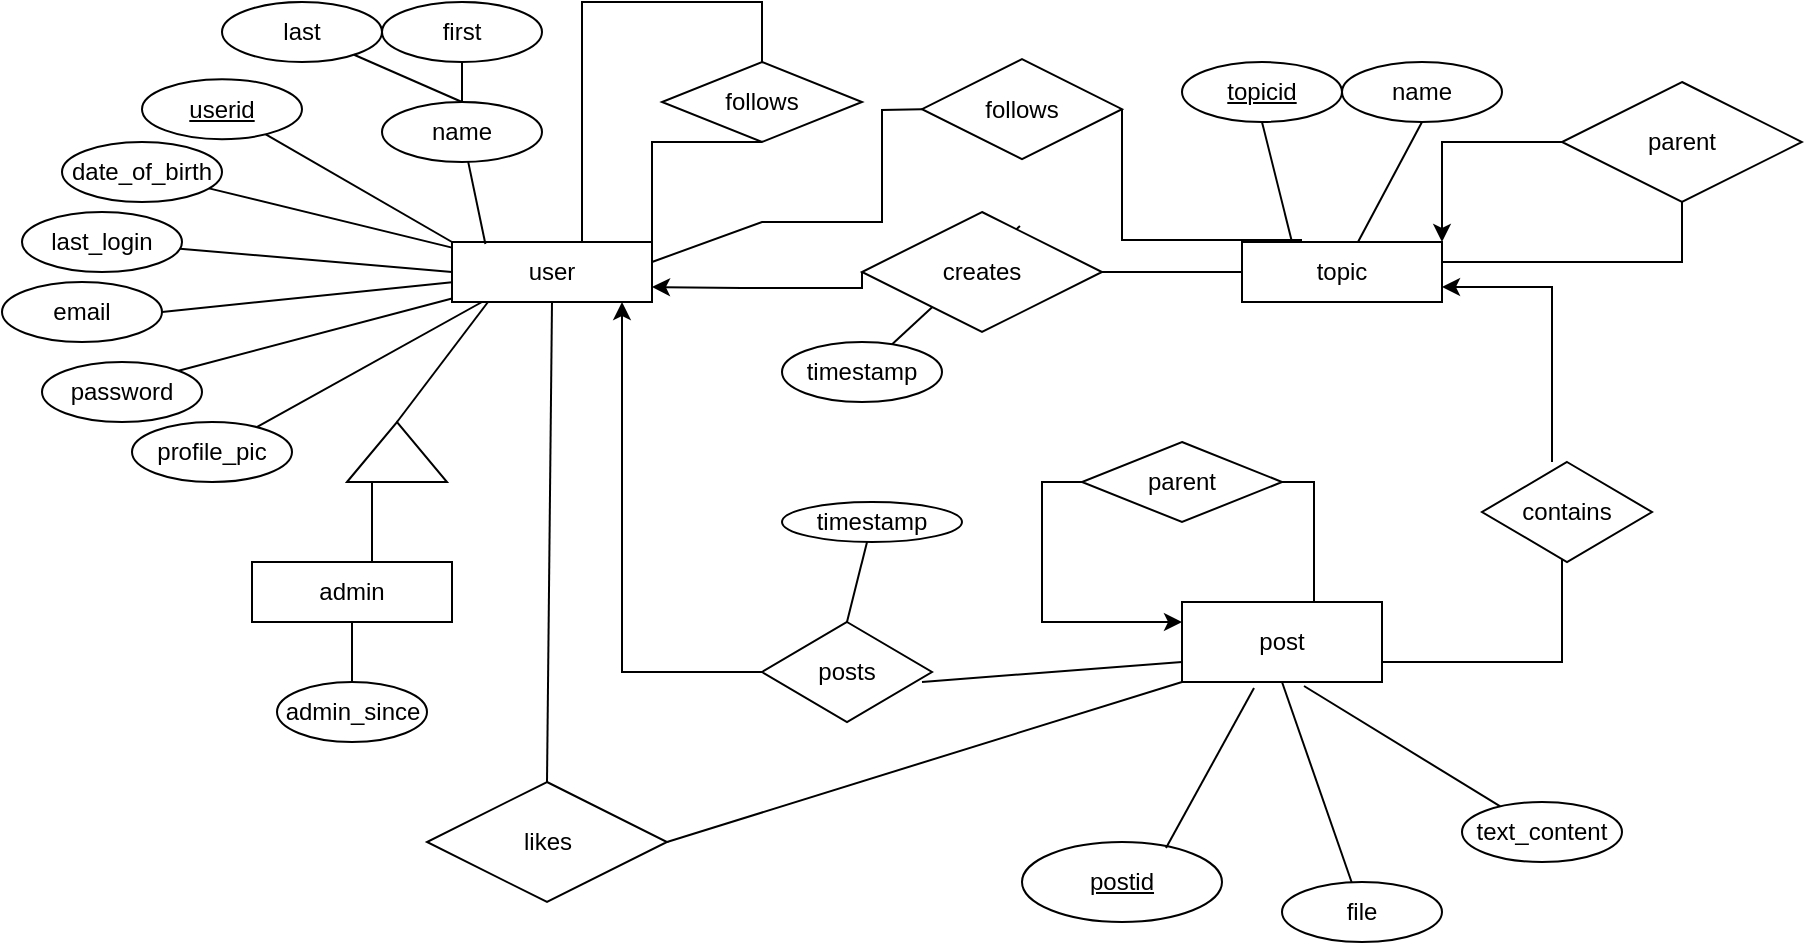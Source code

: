 <mxfile version="13.7.9" type="device"><diagram id="fkYGxuH0-uEfCW3d7hP0" name="Page-1"><mxGraphModel dx="1714" dy="449" grid="1" gridSize="10" guides="1" tooltips="1" connect="1" arrows="1" fold="1" page="1" pageScale="1" pageWidth="850" pageHeight="1100" math="0" shadow="0"><root><mxCell id="0"/><mxCell id="1" parent="0"/><mxCell id="EebFlofOGlLtWGX-k35Y-1" value="&lt;div&gt;user&lt;/div&gt;" style="rounded=0;whiteSpace=wrap;html=1;" parent="1" vertex="1"><mxGeometry x="115" y="140" width="100" height="30" as="geometry"/></mxCell><mxCell id="EebFlofOGlLtWGX-k35Y-2" value="topic" style="rounded=0;whiteSpace=wrap;html=1;" parent="1" vertex="1"><mxGeometry x="510" y="140" width="100" height="30" as="geometry"/></mxCell><mxCell id="EebFlofOGlLtWGX-k35Y-5" value="name" style="ellipse;whiteSpace=wrap;html=1;" parent="1" vertex="1"><mxGeometry x="80" y="70" width="80" height="30" as="geometry"/></mxCell><mxCell id="EebFlofOGlLtWGX-k35Y-7" value="email" style="ellipse;whiteSpace=wrap;html=1;" parent="1" vertex="1"><mxGeometry x="-110" y="160" width="80" height="30" as="geometry"/></mxCell><mxCell id="EebFlofOGlLtWGX-k35Y-8" value="date_of_birth" style="ellipse;whiteSpace=wrap;html=1;" parent="1" vertex="1"><mxGeometry x="-80" y="90" width="80" height="30" as="geometry"/></mxCell><mxCell id="EebFlofOGlLtWGX-k35Y-9" value="last_login" style="ellipse;whiteSpace=wrap;html=1;" parent="1" vertex="1"><mxGeometry x="-100" y="125" width="80" height="30" as="geometry"/></mxCell><mxCell id="EebFlofOGlLtWGX-k35Y-10" value="" style="endArrow=none;html=1;" parent="1" source="EebFlofOGlLtWGX-k35Y-1" target="EebFlofOGlLtWGX-k35Y-8" edge="1"><mxGeometry width="50" height="50" relative="1" as="geometry"><mxPoint x="40" y="195" as="sourcePoint"/><mxPoint x="90" y="145" as="targetPoint"/><Array as="points"/></mxGeometry></mxCell><mxCell id="EebFlofOGlLtWGX-k35Y-11" value="" style="endArrow=none;html=1;exitX=0.167;exitY=0.033;exitDx=0;exitDy=0;exitPerimeter=0;" parent="1" source="EebFlofOGlLtWGX-k35Y-1" target="EebFlofOGlLtWGX-k35Y-5" edge="1"><mxGeometry width="50" height="50" relative="1" as="geometry"><mxPoint x="150" y="114.061" as="sourcePoint"/><mxPoint x="109.392" y="100.004" as="targetPoint"/><Array as="points"/></mxGeometry></mxCell><mxCell id="EebFlofOGlLtWGX-k35Y-13" value="" style="endArrow=none;html=1;entryX=1;entryY=0.5;entryDx=0;entryDy=0;" parent="1" source="EebFlofOGlLtWGX-k35Y-1" target="EebFlofOGlLtWGX-k35Y-7" edge="1"><mxGeometry width="50" height="50" relative="1" as="geometry"><mxPoint x="270.0" y="140" as="sourcePoint"/><mxPoint x="229.541" y="77.583" as="targetPoint"/><Array as="points"/></mxGeometry></mxCell><mxCell id="EebFlofOGlLtWGX-k35Y-14" value="" style="endArrow=none;html=1;entryX=0;entryY=0.5;entryDx=0;entryDy=0;" parent="1" source="EebFlofOGlLtWGX-k35Y-9" target="EebFlofOGlLtWGX-k35Y-1" edge="1"><mxGeometry width="50" height="50" relative="1" as="geometry"><mxPoint x="70" y="180" as="sourcePoint"/><mxPoint x="120" y="170" as="targetPoint"/><Array as="points"/></mxGeometry></mxCell><mxCell id="EebFlofOGlLtWGX-k35Y-48" value="text_content" style="ellipse;whiteSpace=wrap;html=1;" parent="1" vertex="1"><mxGeometry x="620" y="420" width="80" height="30" as="geometry"/></mxCell><mxCell id="EebFlofOGlLtWGX-k35Y-49" value="timestamp" style="ellipse;whiteSpace=wrap;html=1;" parent="1" vertex="1"><mxGeometry x="280" y="270" width="90" height="20" as="geometry"/></mxCell><mxCell id="EebFlofOGlLtWGX-k35Y-54" value="" style="endArrow=none;html=1;exitX=0.61;exitY=1.05;exitDx=0;exitDy=0;exitPerimeter=0;" parent="1" target="EebFlofOGlLtWGX-k35Y-48" edge="1"><mxGeometry width="50" height="50" relative="1" as="geometry"><mxPoint x="541" y="362" as="sourcePoint"/><mxPoint x="479.392" y="260.004" as="targetPoint"/><Array as="points"/></mxGeometry></mxCell><mxCell id="EebFlofOGlLtWGX-k35Y-55" value="" style="endArrow=none;html=1;" parent="1" target="EebFlofOGlLtWGX-k35Y-49" edge="1"><mxGeometry width="50" height="50" relative="1" as="geometry"><mxPoint x="311.429" y="334.286" as="sourcePoint"/><mxPoint x="550.001" y="237.583" as="targetPoint"/><Array as="points"/></mxGeometry></mxCell><mxCell id="EebFlofOGlLtWGX-k35Y-65" value="name" style="ellipse;whiteSpace=wrap;html=1;" parent="1" vertex="1"><mxGeometry x="560" y="50" width="80" height="30" as="geometry"/></mxCell><mxCell id="EebFlofOGlLtWGX-k35Y-66" value="" style="endArrow=none;html=1;exitX=0.5;exitY=1;exitDx=0;exitDy=0;" parent="1" source="EebFlofOGlLtWGX-k35Y-65" target="EebFlofOGlLtWGX-k35Y-2" edge="1"><mxGeometry width="50" height="50" relative="1" as="geometry"><mxPoint x="490.46" y="122.42" as="sourcePoint"/><mxPoint x="430" y="140" as="targetPoint"/><Array as="points"/></mxGeometry></mxCell><mxCell id="EebFlofOGlLtWGX-k35Y-67" value="&lt;div&gt;timestamp&lt;/div&gt;" style="ellipse;whiteSpace=wrap;html=1;" parent="1" vertex="1"><mxGeometry x="280" y="190" width="80" height="30" as="geometry"/></mxCell><mxCell id="EebFlofOGlLtWGX-k35Y-68" value="" style="endArrow=none;html=1;entryX=0.658;entryY=0.117;entryDx=0;entryDy=0;entryPerimeter=0;" parent="1" source="EebFlofOGlLtWGX-k35Y-67" target="EebFlofOGlLtWGX-k35Y-69" edge="1"><mxGeometry width="50" height="50" relative="1" as="geometry"><mxPoint x="415.46" y="142.42" as="sourcePoint"/><mxPoint x="475.878" y="160" as="targetPoint"/><Array as="points"/></mxGeometry></mxCell><mxCell id="EebFlofOGlLtWGX-k35Y-71" style="edgeStyle=orthogonalEdgeStyle;rounded=0;orthogonalLoop=1;jettySize=auto;html=1;entryX=1;entryY=0.75;entryDx=0;entryDy=0;startFill=1;endFill=1;exitX=0;exitY=0.5;exitDx=0;exitDy=0;" parent="1" source="EebFlofOGlLtWGX-k35Y-69" target="EebFlofOGlLtWGX-k35Y-1" edge="1"><mxGeometry relative="1" as="geometry"><Array as="points"><mxPoint x="320" y="163"/><mxPoint x="260" y="163"/></Array></mxGeometry></mxCell><mxCell id="EebFlofOGlLtWGX-k35Y-69" value="creates" style="shape=rhombus;perimeter=rhombusPerimeter;whiteSpace=wrap;html=1;align=center;" parent="1" vertex="1"><mxGeometry x="320" y="125" width="120" height="60" as="geometry"/></mxCell><mxCell id="EebFlofOGlLtWGX-k35Y-72" value="" style="endArrow=none;html=1;rounded=0;exitX=1;exitY=0.5;exitDx=0;exitDy=0;entryX=0;entryY=0.5;entryDx=0;entryDy=0;" parent="1" source="EebFlofOGlLtWGX-k35Y-69" target="EebFlofOGlLtWGX-k35Y-2" edge="1"><mxGeometry relative="1" as="geometry"><mxPoint x="390" y="169" as="sourcePoint"/><mxPoint x="550" y="169" as="targetPoint"/><Array as="points"><mxPoint x="490" y="155"/></Array></mxGeometry></mxCell><mxCell id="EebFlofOGlLtWGX-k35Y-77" style="edgeStyle=orthogonalEdgeStyle;rounded=0;orthogonalLoop=1;jettySize=auto;html=1;exitX=0;exitY=0.5;exitDx=0;exitDy=0;startFill=1;endFill=1;" parent="1" source="EebFlofOGlLtWGX-k35Y-121" target="EebFlofOGlLtWGX-k35Y-1" edge="1"><mxGeometry relative="1" as="geometry"><mxPoint x="269.99" y="360" as="sourcePoint"/><Array as="points"><mxPoint x="200" y="355"/></Array></mxGeometry></mxCell><mxCell id="EebFlofOGlLtWGX-k35Y-78" value="" style="endArrow=none;html=1;rounded=0;entryX=0;entryY=0.75;entryDx=0;entryDy=0;exitX=1;exitY=0.5;exitDx=0;exitDy=0;" parent="1" edge="1"><mxGeometry relative="1" as="geometry"><mxPoint x="350" y="360" as="sourcePoint"/><mxPoint x="480" y="350" as="targetPoint"/><Array as="points"/></mxGeometry></mxCell><mxCell id="EebFlofOGlLtWGX-k35Y-82" style="edgeStyle=orthogonalEdgeStyle;rounded=0;orthogonalLoop=1;jettySize=auto;html=1;entryX=1;entryY=0.75;entryDx=0;entryDy=0;startFill=1;endFill=1;exitX=0.5;exitY=0;exitDx=0;exitDy=0;" parent="1" target="EebFlofOGlLtWGX-k35Y-2" edge="1"><mxGeometry relative="1" as="geometry"><mxPoint x="665" y="250" as="sourcePoint"/><Array as="points"><mxPoint x="665" y="163"/></Array></mxGeometry></mxCell><mxCell id="EebFlofOGlLtWGX-k35Y-83" value="" style="endArrow=none;html=1;rounded=0;entryX=0.5;entryY=1;entryDx=0;entryDy=0;exitX=1;exitY=0.75;exitDx=0;exitDy=0;" parent="1" edge="1"><mxGeometry relative="1" as="geometry"><mxPoint x="580" y="350" as="sourcePoint"/><mxPoint x="670" y="290" as="targetPoint"/><Array as="points"><mxPoint x="670" y="350"/></Array></mxGeometry></mxCell><mxCell id="EebFlofOGlLtWGX-k35Y-91" value="first" style="ellipse;whiteSpace=wrap;html=1;" parent="1" vertex="1"><mxGeometry x="80" y="20" width="80" height="30" as="geometry"/></mxCell><mxCell id="EebFlofOGlLtWGX-k35Y-92" value="" style="endArrow=none;html=1;" parent="1" source="EebFlofOGlLtWGX-k35Y-5" target="EebFlofOGlLtWGX-k35Y-91" edge="1"><mxGeometry width="50" height="50" relative="1" as="geometry"><mxPoint x="158" y="100" as="sourcePoint"/><mxPoint x="165.001" y="37.583" as="targetPoint"/><Array as="points"/></mxGeometry></mxCell><mxCell id="EebFlofOGlLtWGX-k35Y-93" value="last" style="ellipse;whiteSpace=wrap;html=1;" parent="1" vertex="1"><mxGeometry x="-7.105e-15" y="20" width="80" height="30" as="geometry"/></mxCell><mxCell id="EebFlofOGlLtWGX-k35Y-94" value="" style="endArrow=none;html=1;exitX=0.5;exitY=0;exitDx=0;exitDy=0;" parent="1" source="EebFlofOGlLtWGX-k35Y-5" target="EebFlofOGlLtWGX-k35Y-93" edge="1"><mxGeometry width="50" height="50" relative="1" as="geometry"><mxPoint x="60.005" y="59.995" as="sourcePoint"/><mxPoint x="90.961" y="41.623" as="targetPoint"/><Array as="points"/></mxGeometry></mxCell><mxCell id="EebFlofOGlLtWGX-k35Y-96" value="follows" style="shape=rhombus;perimeter=rhombusPerimeter;whiteSpace=wrap;html=1;align=center;" parent="1" vertex="1"><mxGeometry x="220" y="50" width="100" height="40" as="geometry"/></mxCell><mxCell id="EebFlofOGlLtWGX-k35Y-98" value="" style="endArrow=none;html=1;rounded=0;entryX=0.5;entryY=0;entryDx=0;entryDy=0;" parent="1" target="EebFlofOGlLtWGX-k35Y-96" edge="1"><mxGeometry relative="1" as="geometry"><mxPoint x="180" y="140" as="sourcePoint"/><mxPoint x="430" y="180" as="targetPoint"/><Array as="points"><mxPoint x="180" y="110"/><mxPoint x="180" y="70"/><mxPoint x="180" y="20"/><mxPoint x="270" y="20"/></Array></mxGeometry></mxCell><mxCell id="EebFlofOGlLtWGX-k35Y-99" value="" style="endArrow=none;html=1;rounded=0;entryX=0.5;entryY=1;entryDx=0;entryDy=0;exitX=1;exitY=0.25;exitDx=0;exitDy=0;" parent="1" source="EebFlofOGlLtWGX-k35Y-1" target="EebFlofOGlLtWGX-k35Y-96" edge="1"><mxGeometry relative="1" as="geometry"><mxPoint x="200" y="139" as="sourcePoint"/><mxPoint x="360" y="139" as="targetPoint"/><Array as="points"><mxPoint x="215" y="90"/></Array></mxGeometry></mxCell><mxCell id="EebFlofOGlLtWGX-k35Y-100" value="password" style="ellipse;whiteSpace=wrap;html=1;align=center;" parent="1" vertex="1"><mxGeometry x="-90" y="200" width="80" height="30" as="geometry"/></mxCell><mxCell id="EebFlofOGlLtWGX-k35Y-101" value="" style="endArrow=none;html=1;rounded=0;exitX=1;exitY=0;exitDx=0;exitDy=0;" parent="1" source="EebFlofOGlLtWGX-k35Y-100" target="EebFlofOGlLtWGX-k35Y-1" edge="1"><mxGeometry relative="1" as="geometry"><mxPoint x="-45" y="234.5" as="sourcePoint"/><mxPoint x="115" y="234.5" as="targetPoint"/></mxGeometry></mxCell><mxCell id="EebFlofOGlLtWGX-k35Y-104" value="file" style="ellipse;whiteSpace=wrap;html=1;" parent="1" vertex="1"><mxGeometry x="530" y="460" width="80" height="30" as="geometry"/></mxCell><mxCell id="EebFlofOGlLtWGX-k35Y-105" value="" style="endArrow=none;html=1;exitX=0.5;exitY=1;exitDx=0;exitDy=0;" parent="1" target="EebFlofOGlLtWGX-k35Y-104" edge="1" source="EebFlofOGlLtWGX-k35Y-120"><mxGeometry width="50" height="50" relative="1" as="geometry"><mxPoint x="505" y="360" as="sourcePoint"/><mxPoint x="475" y="395" as="targetPoint"/><Array as="points"/></mxGeometry></mxCell><mxCell id="EebFlofOGlLtWGX-k35Y-106" value="&lt;div&gt;profile_pic&lt;/div&gt;" style="ellipse;whiteSpace=wrap;html=1;" parent="1" vertex="1"><mxGeometry x="-45" y="230" width="80" height="30" as="geometry"/></mxCell><mxCell id="EebFlofOGlLtWGX-k35Y-107" value="" style="endArrow=none;html=1;exitX=0.15;exitY=1;exitDx=0;exitDy=0;exitPerimeter=0;" parent="1" source="EebFlofOGlLtWGX-k35Y-1" target="EebFlofOGlLtWGX-k35Y-106" edge="1"><mxGeometry width="50" height="50" relative="1" as="geometry"><mxPoint x="100" y="175" as="sourcePoint"/><mxPoint x="50" y="230" as="targetPoint"/><Array as="points"/></mxGeometry></mxCell><mxCell id="EebFlofOGlLtWGX-k35Y-109" style="edgeStyle=orthogonalEdgeStyle;rounded=0;orthogonalLoop=1;jettySize=auto;html=1;entryX=1;entryY=0;entryDx=0;entryDy=0;startFill=1;endFill=1;" parent="1" source="EebFlofOGlLtWGX-k35Y-108" target="EebFlofOGlLtWGX-k35Y-2" edge="1"><mxGeometry relative="1" as="geometry"/></mxCell><mxCell id="EebFlofOGlLtWGX-k35Y-108" value="parent" style="shape=rhombus;perimeter=rhombusPerimeter;whiteSpace=wrap;html=1;align=center;" parent="1" vertex="1"><mxGeometry x="670" y="60" width="120" height="60" as="geometry"/></mxCell><mxCell id="EebFlofOGlLtWGX-k35Y-110" value="" style="endArrow=none;html=1;rounded=0;entryX=0.5;entryY=1;entryDx=0;entryDy=0;" parent="1" target="EebFlofOGlLtWGX-k35Y-108" edge="1"><mxGeometry relative="1" as="geometry"><mxPoint x="610" y="150" as="sourcePoint"/><mxPoint x="770" y="150" as="targetPoint"/><Array as="points"><mxPoint x="730" y="150"/></Array></mxGeometry></mxCell><mxCell id="EebFlofOGlLtWGX-k35Y-113" style="edgeStyle=orthogonalEdgeStyle;rounded=0;orthogonalLoop=1;jettySize=auto;html=1;exitX=0;exitY=0.5;exitDx=0;exitDy=0;entryX=0;entryY=0.25;entryDx=0;entryDy=0;startFill=1;endFill=1;" parent="1" source="EebFlofOGlLtWGX-k35Y-111" edge="1"><mxGeometry relative="1" as="geometry"><mxPoint x="480" y="330" as="targetPoint"/><Array as="points"><mxPoint x="410" y="260"/><mxPoint x="410" y="330"/></Array></mxGeometry></mxCell><mxCell id="EebFlofOGlLtWGX-k35Y-111" value="parent" style="shape=rhombus;perimeter=rhombusPerimeter;whiteSpace=wrap;html=1;align=center;" parent="1" vertex="1"><mxGeometry x="430" y="240" width="100" height="40" as="geometry"/></mxCell><mxCell id="EebFlofOGlLtWGX-k35Y-112" value="" style="endArrow=none;html=1;rounded=0;exitX=1;exitY=0.5;exitDx=0;exitDy=0;entryX=0.66;entryY=0.025;entryDx=0;entryDy=0;entryPerimeter=0;" parent="1" source="EebFlofOGlLtWGX-k35Y-111" edge="1"><mxGeometry relative="1" as="geometry"><mxPoint x="450" y="220" as="sourcePoint"/><mxPoint x="546" y="321" as="targetPoint"/><Array as="points"><mxPoint x="546" y="260"/></Array></mxGeometry></mxCell><mxCell id="EebFlofOGlLtWGX-k35Y-114" value="&lt;u&gt;postid&lt;/u&gt;" style="ellipse;whiteSpace=wrap;html=1;align=center;" parent="1" vertex="1"><mxGeometry x="400" y="440" width="100" height="40" as="geometry"/></mxCell><mxCell id="EebFlofOGlLtWGX-k35Y-117" value="" style="endArrow=none;html=1;rounded=0;entryX=0.36;entryY=1.075;entryDx=0;entryDy=0;entryPerimeter=0;exitX=0.72;exitY=0.075;exitDx=0;exitDy=0;exitPerimeter=0;" parent="1" source="EebFlofOGlLtWGX-k35Y-114" edge="1" target="EebFlofOGlLtWGX-k35Y-120"><mxGeometry relative="1" as="geometry"><mxPoint x="470" y="450" as="sourcePoint"/><mxPoint x="505" y="360" as="targetPoint"/></mxGeometry></mxCell><mxCell id="EebFlofOGlLtWGX-k35Y-118" value="N" style="resizable=0;html=1;align=right;verticalAlign=bottom;" parent="EebFlofOGlLtWGX-k35Y-117" connectable="0" vertex="1"><mxGeometry x="1" relative="1" as="geometry"/></mxCell><mxCell id="EebFlofOGlLtWGX-k35Y-120" value="post" style="whiteSpace=wrap;html=1;align=center;" parent="1" vertex="1"><mxGeometry x="480" y="320" width="100" height="40" as="geometry"/></mxCell><mxCell id="EebFlofOGlLtWGX-k35Y-121" value="posts" style="shape=rhombus;perimeter=rhombusPerimeter;whiteSpace=wrap;html=1;align=center;" parent="1" vertex="1"><mxGeometry x="270" y="330" width="85" height="50" as="geometry"/></mxCell><mxCell id="EebFlofOGlLtWGX-k35Y-122" value="contains" style="shape=rhombus;perimeter=rhombusPerimeter;whiteSpace=wrap;html=1;align=center;" parent="1" vertex="1"><mxGeometry x="630" y="250" width="85" height="50" as="geometry"/></mxCell><mxCell id="EebFlofOGlLtWGX-k35Y-136" value="admin_since" style="ellipse;whiteSpace=wrap;html=1;align=center;" parent="1" vertex="1"><mxGeometry x="27.5" y="360" width="75" height="30" as="geometry"/></mxCell><mxCell id="EebFlofOGlLtWGX-k35Y-138" value="" style="endArrow=none;html=1;rounded=0;" parent="1" source="EebFlofOGlLtWGX-k35Y-136" target="EebFlofOGlLtWGX-k35Y-142" edge="1"><mxGeometry relative="1" as="geometry"><mxPoint x="115" y="270" as="sourcePoint"/><mxPoint x="275" y="270" as="targetPoint"/></mxGeometry></mxCell><mxCell id="EebFlofOGlLtWGX-k35Y-141" style="edgeStyle=orthogonalEdgeStyle;rounded=0;orthogonalLoop=1;jettySize=auto;html=1;exitX=0.5;exitY=1;exitDx=0;exitDy=0;startFill=1;endFill=1;" parent="1" source="EebFlofOGlLtWGX-k35Y-67" target="EebFlofOGlLtWGX-k35Y-67" edge="1"><mxGeometry relative="1" as="geometry"/></mxCell><mxCell id="EebFlofOGlLtWGX-k35Y-142" value="admin" style="whiteSpace=wrap;html=1;align=center;" parent="1" vertex="1"><mxGeometry x="15" y="300" width="100" height="30" as="geometry"/></mxCell><mxCell id="EebFlofOGlLtWGX-k35Y-143" value="" style="triangle;whiteSpace=wrap;html=1;rotation=-90;" parent="1" vertex="1"><mxGeometry x="72.5" y="220" width="30" height="50" as="geometry"/></mxCell><mxCell id="EebFlofOGlLtWGX-k35Y-144" value="" style="endArrow=none;html=1;rounded=0;exitX=1;exitY=0.5;exitDx=0;exitDy=0;" parent="1" source="EebFlofOGlLtWGX-k35Y-143" edge="1"><mxGeometry relative="1" as="geometry"><mxPoint x="150" y="220" as="sourcePoint"/><mxPoint x="133" y="170" as="targetPoint"/></mxGeometry></mxCell><mxCell id="EebFlofOGlLtWGX-k35Y-146" value="" style="endArrow=none;html=1;rounded=0;entryX=0;entryY=0.25;entryDx=0;entryDy=0;" parent="1" target="EebFlofOGlLtWGX-k35Y-143" edge="1"><mxGeometry relative="1" as="geometry"><mxPoint x="75" y="300" as="sourcePoint"/><mxPoint x="280" y="279.5" as="targetPoint"/><Array as="points"/></mxGeometry></mxCell><mxCell id="EebFlofOGlLtWGX-k35Y-148" value="&lt;u&gt;userid&lt;/u&gt;" style="ellipse;whiteSpace=wrap;html=1;" parent="1" vertex="1"><mxGeometry x="-40" y="58.6" width="80" height="30" as="geometry"/></mxCell><mxCell id="EebFlofOGlLtWGX-k35Y-149" value="" style="endArrow=none;html=1;exitX=0;exitY=0;exitDx=0;exitDy=0;" parent="1" source="EebFlofOGlLtWGX-k35Y-1" target="EebFlofOGlLtWGX-k35Y-148" edge="1"><mxGeometry width="50" height="50" relative="1" as="geometry"><mxPoint x="155" y="111.405" as="sourcePoint"/><mxPoint x="130" y="113.6" as="targetPoint"/><Array as="points"/></mxGeometry></mxCell><mxCell id="EebFlofOGlLtWGX-k35Y-150" value="&lt;u&gt;topicid&lt;/u&gt;" style="ellipse;whiteSpace=wrap;html=1;" parent="1" vertex="1"><mxGeometry x="480" y="50" width="80" height="30" as="geometry"/></mxCell><mxCell id="EebFlofOGlLtWGX-k35Y-151" value="" style="endArrow=none;html=1;exitX=0.5;exitY=1;exitDx=0;exitDy=0;entryX=0.25;entryY=0;entryDx=0;entryDy=0;" parent="1" source="EebFlofOGlLtWGX-k35Y-150" target="EebFlofOGlLtWGX-k35Y-2" edge="1"><mxGeometry width="50" height="50" relative="1" as="geometry"><mxPoint x="500.46" y="132.42" as="sourcePoint"/><mxPoint x="570" y="150" as="targetPoint"/><Array as="points"/></mxGeometry></mxCell><mxCell id="7GoRO0RKi5lQWQPnOgzO-1" value="follows" style="shape=rhombus;perimeter=rhombusPerimeter;whiteSpace=wrap;html=1;align=center;" vertex="1" parent="1"><mxGeometry x="350" y="48.6" width="100" height="50" as="geometry"/></mxCell><mxCell id="7GoRO0RKi5lQWQPnOgzO-2" value="" style="endArrow=none;html=1;rounded=0;entryX=0;entryY=0.5;entryDx=0;entryDy=0;" edge="1" parent="1" target="7GoRO0RKi5lQWQPnOgzO-1"><mxGeometry relative="1" as="geometry"><mxPoint x="215" y="150" as="sourcePoint"/><mxPoint x="375" y="150" as="targetPoint"/><Array as="points"><mxPoint x="270" y="130"/><mxPoint x="330" y="130"/><mxPoint x="330" y="74"/></Array></mxGeometry></mxCell><mxCell id="7GoRO0RKi5lQWQPnOgzO-3" value="" style="endArrow=none;html=1;rounded=0;exitX=1;exitY=0.5;exitDx=0;exitDy=0;" edge="1" parent="1" source="7GoRO0RKi5lQWQPnOgzO-1"><mxGeometry relative="1" as="geometry"><mxPoint x="380" y="139" as="sourcePoint"/><mxPoint x="540" y="139" as="targetPoint"/><Array as="points"><mxPoint x="450" y="139"/></Array></mxGeometry></mxCell><mxCell id="7GoRO0RKi5lQWQPnOgzO-5" value="" style="endArrow=none;html=1;rounded=0;exitX=0.5;exitY=1;exitDx=0;exitDy=0;entryX=0.5;entryY=0;entryDx=0;entryDy=0;" edge="1" parent="1" source="EebFlofOGlLtWGX-k35Y-1" target="7GoRO0RKi5lQWQPnOgzO-6"><mxGeometry relative="1" as="geometry"><mxPoint x="250" y="310" as="sourcePoint"/><mxPoint x="180" y="410" as="targetPoint"/></mxGeometry></mxCell><mxCell id="7GoRO0RKi5lQWQPnOgzO-6" value="likes" style="shape=rhombus;perimeter=rhombusPerimeter;whiteSpace=wrap;html=1;align=center;" vertex="1" parent="1"><mxGeometry x="102.5" y="410" width="120" height="60" as="geometry"/></mxCell><mxCell id="7GoRO0RKi5lQWQPnOgzO-7" value="" style="endArrow=none;html=1;rounded=0;exitX=1;exitY=0.5;exitDx=0;exitDy=0;" edge="1" parent="1" source="7GoRO0RKi5lQWQPnOgzO-6"><mxGeometry relative="1" as="geometry"><mxPoint x="250" y="310" as="sourcePoint"/><mxPoint x="480" y="360" as="targetPoint"/></mxGeometry></mxCell></root></mxGraphModel></diagram></mxfile>